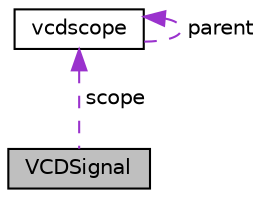 digraph "VCDSignal"
{
 // INTERACTIVE_SVG=YES
 // LATEX_PDF_SIZE
  edge [fontname="Helvetica",fontsize="10",labelfontname="Helvetica",labelfontsize="10"];
  node [fontname="Helvetica",fontsize="10",shape=record];
  Node1 [label="VCDSignal",height=0.2,width=0.4,color="black", fillcolor="grey75", style="filled", fontcolor="black",tooltip="Represents a single signal reference within a VCD file."];
  Node2 -> Node1 [dir="back",color="darkorchid3",fontsize="10",style="dashed",label=" scope" ,fontname="Helvetica"];
  Node2 [label="vcdscope",height=0.2,width=0.4,color="black", fillcolor="white", style="filled",URL="$structvcdscope.html",tooltip="Represents a scope type, scope name pair and all of it's child signals."];
  Node2 -> Node2 [dir="back",color="darkorchid3",fontsize="10",style="dashed",label=" parent" ,fontname="Helvetica"];
}
